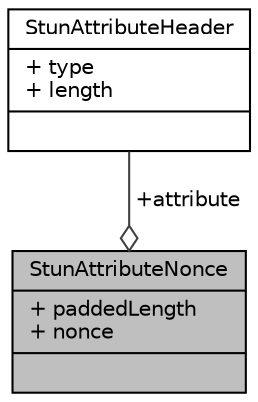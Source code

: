 digraph "StunAttributeNonce"
{
 // LATEX_PDF_SIZE
  edge [fontname="Helvetica",fontsize="10",labelfontname="Helvetica",labelfontsize="10"];
  node [fontname="Helvetica",fontsize="10",shape=record];
  Node1 [label="{StunAttributeNonce\n|+ paddedLength\l+ nonce\l|}",height=0.2,width=0.4,color="black", fillcolor="grey75", style="filled", fontcolor="black",tooltip=" "];
  Node2 -> Node1 [color="grey25",fontsize="10",style="solid",label=" +attribute" ,arrowhead="odiamond",fontname="Helvetica"];
  Node2 [label="{StunAttributeHeader\n|+ type\l+ length\l|}",height=0.2,width=0.4,color="black", fillcolor="white", style="filled",URL="$structStunAttributeHeader.html",tooltip=" "];
}
